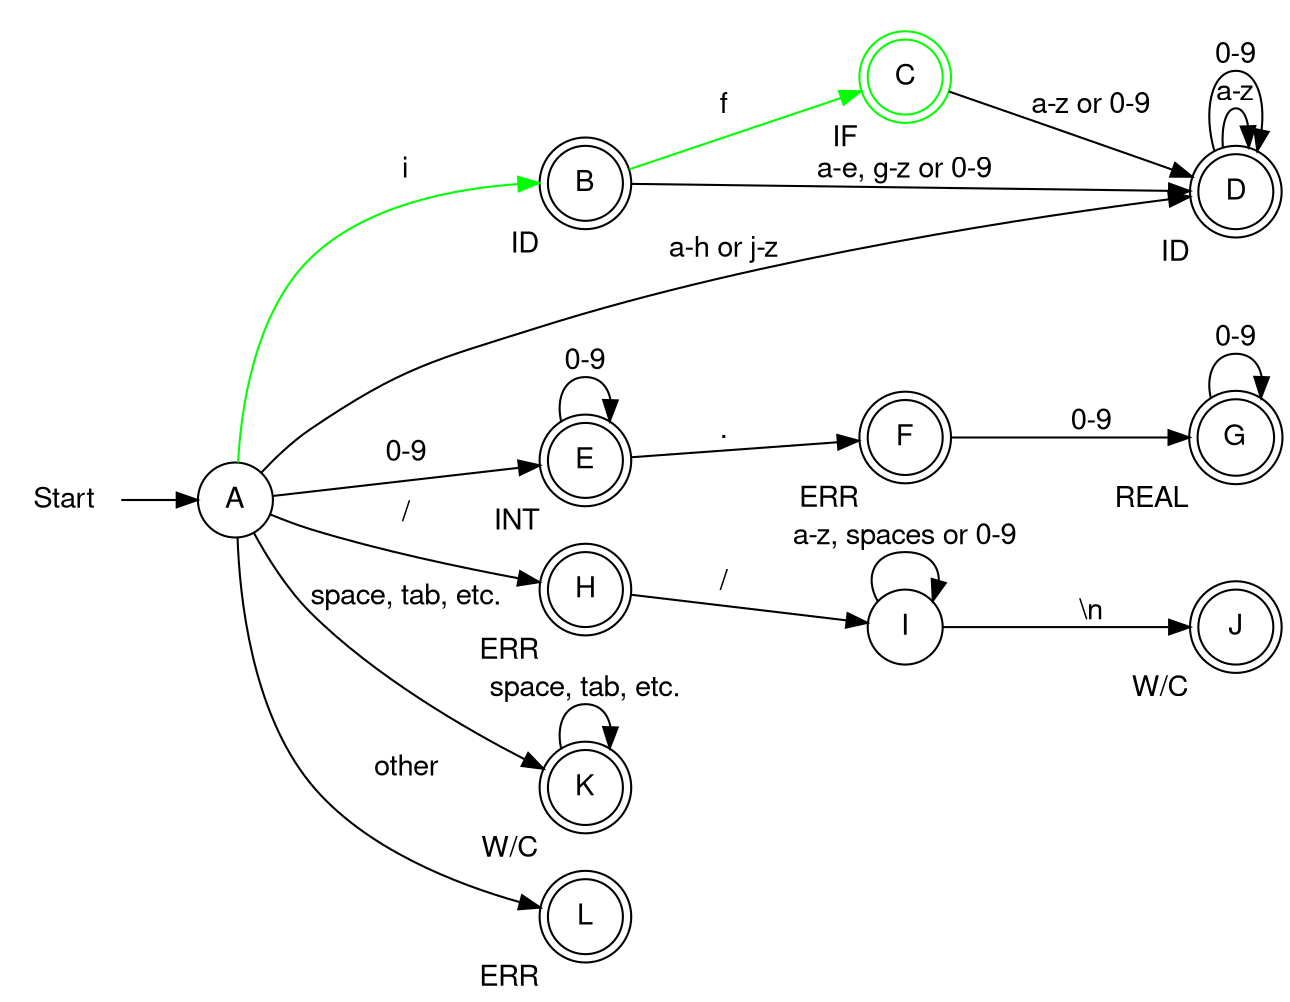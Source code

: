 digraph lexer_separate {
    size = "45";
	fontname="Helvetica,Arial,sans-serif"
	node [fontname="Helvetica,Arial,sans-serif"]
	edge [fontname="Helvetica,Arial,sans-serif"]
    rankdir=LR;
    node [shape = doublecircle]; B C D E F G H J K L;
    node [shape = circle];

    Start -> A;
    A -> B [label = "i" color="green"];
    B -> C [label = "f" color="green"];
    B -> D [label = "a-e, g-z or 0-9"];
    C -> D [label = "a-z or 0-9"];
    D -> D [label = "a-z"];
    D -> D [label = "0-9"];
    A -> D [label = "a-h or j-z"];
    A -> E [label = "0-9"];
    E -> E [label = "0-9"];
    E -> F [label = "."];
    F -> G [label = "0-9"];
    G -> G [label = "0-9"];
    A -> H [label = "/"];
    H -> I [label = "/"];
    I -> I [label = "a-z, spaces or 0-9"];
    I -> J [label = "\\n"];
    A -> K [label = "space, tab, etc."];
    K -> K [label = "space, tab, etc."];
    A -> L [label = "other"];
    Start [shape = none label = "Start"]; 
    B [xlabel="ID"];
    C [xlabel="IF" color="green"];
    D [xlabel="ID"];
    E [xlabel="INT"];
    F [xlabel="ERR"];
    G [xlabel="REAL"];
    H [xlabel="ERR"];
    J [xlabel="W/C"];
    K [xlabel="W/C"];
    L [xlabel="ERR"];
}
